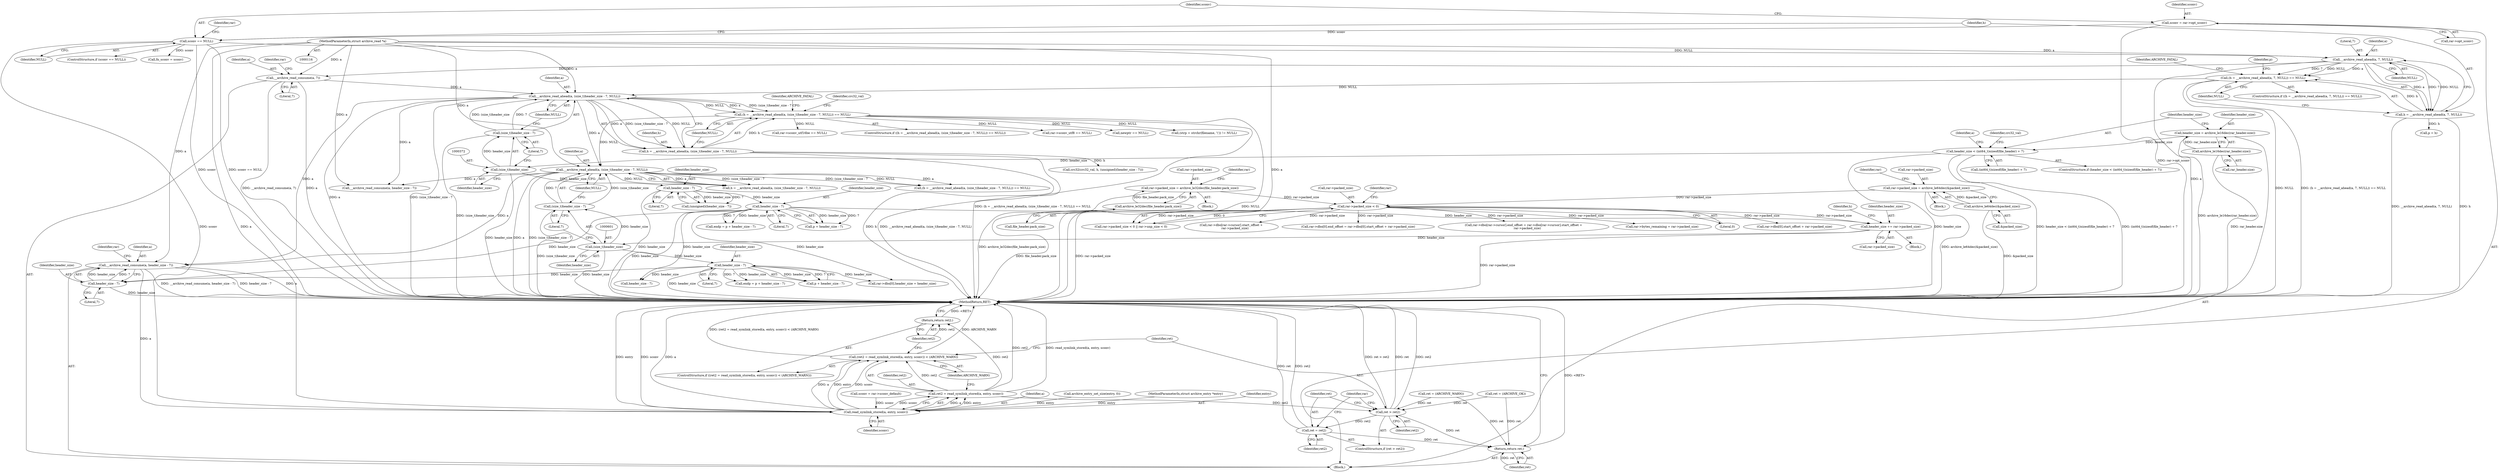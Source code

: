 digraph "0_libarchive_5562545b5562f6d12a4ef991fae158bf4ccf92b6@API" {
"1001392" [label="(Call,__archive_read_consume(a, header_size - 7))"];
"1000597" [label="(Call,__archive_read_ahead(a, (size_t)header_size - 7, NULL))"];
"1000368" [label="(Call,__archive_read_ahead(a, (size_t)header_size - 7, NULL))"];
"1000252" [label="(Call,__archive_read_consume(a, 7))"];
"1000191" [label="(Call,__archive_read_ahead(a, 7, NULL))"];
"1000117" [label="(MethodParameterIn,struct archive_read *a)"];
"1000158" [label="(Call,sconv == NULL)"];
"1000152" [label="(Call,sconv = rar->opt_sconv)"];
"1000370" [label="(Call,(size_t)header_size - 7)"];
"1000371" [label="(Call,(size_t)header_size)"];
"1000222" [label="(Call,header_size < (int64_t)sizeof(file_header) + 7)"];
"1000215" [label="(Call,header_size = archive_le16dec(rar_header.size))"];
"1000217" [label="(Call,archive_le16dec(rar_header.size))"];
"1000188" [label="(Call,(h = __archive_read_ahead(a, 7, NULL)) == NULL)"];
"1000189" [label="(Call,h = __archive_read_ahead(a, 7, NULL))"];
"1000599" [label="(Call,(size_t)header_size - 7)"];
"1000600" [label="(Call,(size_t)header_size)"];
"1000588" [label="(Call,header_size += rar->packed_size)"];
"1000548" [label="(Call,rar->packed_size < 0)"];
"1000530" [label="(Call,rar->packed_size = archive_le32dec(file_header.pack_size))"];
"1000534" [label="(Call,archive_le32dec(file_header.pack_size))"];
"1000514" [label="(Call,rar->packed_size = archive_le64dec(&packed_size))"];
"1000518" [label="(Call,archive_le64dec(&packed_size))"];
"1000415" [label="(Call,header_size - 7)"];
"1000386" [label="(Call,header_size - 7)"];
"1000365" [label="(Call,(h = __archive_read_ahead(a, (size_t)header_size - 7, NULL)) == NULL)"];
"1000366" [label="(Call,h = __archive_read_ahead(a, (size_t)header_size - 7, NULL))"];
"1001394" [label="(Call,header_size - 7)"];
"1000615" [label="(Call,header_size - 7)"];
"1001714" [label="(Call,read_symlink_stored(a, entry, sconv))"];
"1001711" [label="(Call,(ret2 = read_symlink_stored(a, entry, sconv)) < (ARCHIVE_WARN))"];
"1001712" [label="(Call,ret2 = read_symlink_stored(a, entry, sconv))"];
"1001719" [label="(Return,return ret2;)"];
"1001722" [label="(Call,ret > ret2)"];
"1001725" [label="(Call,ret = ret2)"];
"1001739" [label="(Return,return ret;)"];
"1001727" [label="(Identifier,ret2)"];
"1001101" [label="(Call,__archive_read_consume(a, header_size - 7))"];
"1000182" [label="(Call,sconv = rar->sconv_default)"];
"1000417" [label="(Literal,7)"];
"1000953" [label="(Call,rar->sconv_utf16be == NULL)"];
"1000369" [label="(Identifier,a)"];
"1000518" [label="(Call,archive_le64dec(&packed_size))"];
"1000416" [label="(Identifier,header_size)"];
"1000616" [label="(Identifier,header_size)"];
"1000364" [label="(ControlStructure,if ((h = __archive_read_ahead(a, (size_t)header_size - 7, NULL)) == NULL))"];
"1000600" [label="(Call,(size_t)header_size)"];
"1000194" [label="(Identifier,NULL)"];
"1001013" [label="(Call,rar->sconv_utf8 == NULL)"];
"1000197" [label="(Identifier,ARCHIVE_FATAL)"];
"1000216" [label="(Identifier,header_size)"];
"1000540" [label="(Identifier,rar)"];
"1000514" [label="(Call,rar->packed_size = archive_le64dec(&packed_size))"];
"1000671" [label="(Call,newptr == NULL)"];
"1000222" [label="(Call,header_size < (int64_t)sizeof(file_header) + 7)"];
"1000190" [label="(Identifier,h)"];
"1000152" [label="(Call,sconv = rar->opt_sconv)"];
"1000611" [label="(Call,endp = p + header_size - 7)"];
"1001216" [label="(Call,rar->dbo[rar->cursor].end_offset = rar->dbo[rar->cursor].start_offset +\n        rar->packed_size)"];
"1001731" [label="(Identifier,rar)"];
"1000193" [label="(Literal,7)"];
"1000188" [label="(Call,(h = __archive_read_ahead(a, 7, NULL)) == NULL)"];
"1000253" [label="(Identifier,a)"];
"1000165" [label="(Identifier,rar)"];
"1000519" [label="(Call,&packed_size)"];
"1000365" [label="(Call,(h = __archive_read_ahead(a, (size_t)header_size - 7, NULL)) == NULL)"];
"1000117" [label="(MethodParameterIn,struct archive_read *a)"];
"1000234" [label="(Identifier,a)"];
"1000371" [label="(Call,(size_t)header_size)"];
"1000217" [label="(Call,archive_le16dec(rar_header.size))"];
"1000381" [label="(Call,crc32(crc32_val, h, (unsigned)(header_size - 7)))"];
"1001690" [label="(Call,ret = (ARCHIVE_WARN))"];
"1001715" [label="(Identifier,a)"];
"1000529" [label="(Block,)"];
"1001064" [label="(Call,(strp = strchr(filename, '\\')) != NULL)"];
"1000195" [label="(Identifier,NULL)"];
"1000613" [label="(Call,p + header_size - 7)"];
"1000589" [label="(Identifier,header_size)"];
"1001394" [label="(Call,header_size - 7)"];
"1000199" [label="(Identifier,p)"];
"1000368" [label="(Call,__archive_read_ahead(a, (size_t)header_size - 7, NULL))"];
"1000159" [label="(Identifier,sconv)"];
"1000415" [label="(Call,header_size - 7)"];
"1000534" [label="(Call,archive_le32dec(file_header.pack_size))"];
"1001722" [label="(Call,ret > ret2)"];
"1000373" [label="(Identifier,header_size)"];
"1000568" [label="(Call,rar->bytes_remaining = rar->packed_size)"];
"1000158" [label="(Call,sconv == NULL)"];
"1000241" [label="(Identifier,crc32_val)"];
"1001740" [label="(Identifier,ret)"];
"1000189" [label="(Call,h = __archive_read_ahead(a, 7, NULL))"];
"1000530" [label="(Call,rar->packed_size = archive_le32dec(file_header.pack_size))"];
"1001720" [label="(Identifier,ret2)"];
"1000588" [label="(Call,header_size += rar->packed_size)"];
"1000160" [label="(Identifier,NULL)"];
"1000191" [label="(Call,__archive_read_ahead(a, 7, NULL))"];
"1001710" [label="(ControlStructure,if ((ret2 = read_symlink_stored(a, entry, sconv)) < (ARCHIVE_WARN)))"];
"1000579" [label="(Block,)"];
"1000388" [label="(Literal,7)"];
"1000120" [label="(Block,)"];
"1000375" [label="(Identifier,NULL)"];
"1000597" [label="(Call,__archive_read_ahead(a, (size_t)header_size - 7, NULL))"];
"1000617" [label="(Literal,7)"];
"1001717" [label="(Identifier,sconv)"];
"1000413" [label="(Call,p + header_size - 7)"];
"1000598" [label="(Identifier,a)"];
"1001103" [label="(Call,header_size - 7)"];
"1000548" [label="(Call,rar->packed_size < 0)"];
"1000221" [label="(ControlStructure,if (header_size < (int64_t)sizeof(file_header) + 7))"];
"1000376" [label="(Identifier,NULL)"];
"1000380" [label="(Identifier,crc32_val)"];
"1000531" [label="(Call,rar->packed_size)"];
"1000384" [label="(Call,(unsigned)(header_size - 7))"];
"1001396" [label="(Literal,7)"];
"1000387" [label="(Identifier,header_size)"];
"1001718" [label="(Identifier,ARCHIVE_WARN)"];
"1000523" [label="(Identifier,rar)"];
"1000552" [label="(Literal,0)"];
"1001711" [label="(Call,(ret2 = read_symlink_stored(a, entry, sconv)) < (ARCHIVE_WARN))"];
"1000223" [label="(Identifier,header_size)"];
"1000604" [label="(Identifier,NULL)"];
"1001418" [label="(Call,rar->dbo[0].start_offset + rar->packed_size)"];
"1001707" [label="(Call,archive_entry_set_size(entry, 0))"];
"1000252" [label="(Call,__archive_read_consume(a, 7))"];
"1001713" [label="(Identifier,ret2)"];
"1001401" [label="(Identifier,rar)"];
"1000547" [label="(Call,rar->packed_size < 0 || rar->unp_size < 0)"];
"1001739" [label="(Return,return ret;)"];
"1000215" [label="(Call,header_size = archive_le16dec(rar_header.size))"];
"1000602" [label="(Identifier,header_size)"];
"1000118" [label="(MethodParameterIn,struct archive_entry *entry)"];
"1001226" [label="(Call,rar->dbo[rar->cursor].start_offset +\n        rar->packed_size)"];
"1001410" [label="(Call,rar->dbo[0].end_offset = rar->dbo[0].start_offset + rar->packed_size)"];
"1000154" [label="(Call,rar->opt_sconv)"];
"1000157" [label="(ControlStructure,if (sconv == NULL))"];
"1000370" [label="(Call,(size_t)header_size - 7)"];
"1000139" [label="(Call,ret = (ARCHIVE_OK))"];
"1001297" [label="(Call,rar->dbo[0].header_size = header_size)"];
"1000615" [label="(Call,header_size - 7)"];
"1000549" [label="(Call,rar->packed_size)"];
"1000555" [label="(Identifier,rar)"];
"1001716" [label="(Identifier,entry)"];
"1001721" [label="(ControlStructure,if (ret > ret2))"];
"1000367" [label="(Identifier,h)"];
"1000192" [label="(Identifier,a)"];
"1001060" [label="(Call,fn_sconv = sconv)"];
"1001719" [label="(Return,return ret2;)"];
"1000594" [label="(Call,(h = __archive_read_ahead(a, (size_t)header_size - 7, NULL)) == NULL)"];
"1000378" [label="(Identifier,ARCHIVE_FATAL)"];
"1000599" [label="(Call,(size_t)header_size - 7)"];
"1001726" [label="(Identifier,ret)"];
"1000535" [label="(Call,file_header.pack_size)"];
"1001712" [label="(Call,ret2 = read_symlink_stored(a, entry, sconv))"];
"1000596" [label="(Identifier,h)"];
"1001741" [label="(MethodReturn,RET)"];
"1000259" [label="(Identifier,rar)"];
"1001724" [label="(Identifier,ret2)"];
"1000595" [label="(Call,h = __archive_read_ahead(a, (size_t)header_size - 7, NULL))"];
"1000483" [label="(Block,)"];
"1001393" [label="(Identifier,a)"];
"1000153" [label="(Identifier,sconv)"];
"1000224" [label="(Call,(int64_t)sizeof(file_header) + 7)"];
"1000515" [label="(Call,rar->packed_size)"];
"1000374" [label="(Literal,7)"];
"1000218" [label="(Call,rar_header.size)"];
"1000187" [label="(ControlStructure,if ((h = __archive_read_ahead(a, 7, NULL)) == NULL))"];
"1000254" [label="(Literal,7)"];
"1001392" [label="(Call,__archive_read_consume(a, header_size - 7))"];
"1001725" [label="(Call,ret = ret2)"];
"1001723" [label="(Identifier,ret)"];
"1001714" [label="(Call,read_symlink_stored(a, entry, sconv))"];
"1001395" [label="(Identifier,header_size)"];
"1000366" [label="(Call,h = __archive_read_ahead(a, (size_t)header_size - 7, NULL))"];
"1000411" [label="(Call,endp = p + header_size - 7)"];
"1000198" [label="(Call,p = h)"];
"1000386" [label="(Call,header_size - 7)"];
"1000590" [label="(Call,rar->packed_size)"];
"1000603" [label="(Literal,7)"];
"1001392" -> "1000120"  [label="AST: "];
"1001392" -> "1001394"  [label="CFG: "];
"1001393" -> "1001392"  [label="AST: "];
"1001394" -> "1001392"  [label="AST: "];
"1001401" -> "1001392"  [label="CFG: "];
"1001392" -> "1001741"  [label="DDG: a"];
"1001392" -> "1001741"  [label="DDG: __archive_read_consume(a, header_size - 7)"];
"1001392" -> "1001741"  [label="DDG: header_size - 7"];
"1000597" -> "1001392"  [label="DDG: a"];
"1000368" -> "1001392"  [label="DDG: a"];
"1000117" -> "1001392"  [label="DDG: a"];
"1001394" -> "1001392"  [label="DDG: header_size"];
"1001394" -> "1001392"  [label="DDG: 7"];
"1001392" -> "1001714"  [label="DDG: a"];
"1000597" -> "1000595"  [label="AST: "];
"1000597" -> "1000604"  [label="CFG: "];
"1000598" -> "1000597"  [label="AST: "];
"1000599" -> "1000597"  [label="AST: "];
"1000604" -> "1000597"  [label="AST: "];
"1000595" -> "1000597"  [label="CFG: "];
"1000597" -> "1001741"  [label="DDG: (size_t)header_size - 7"];
"1000597" -> "1001741"  [label="DDG: a"];
"1000597" -> "1000594"  [label="DDG: a"];
"1000597" -> "1000594"  [label="DDG: (size_t)header_size - 7"];
"1000597" -> "1000594"  [label="DDG: NULL"];
"1000597" -> "1000595"  [label="DDG: a"];
"1000597" -> "1000595"  [label="DDG: (size_t)header_size - 7"];
"1000597" -> "1000595"  [label="DDG: NULL"];
"1000368" -> "1000597"  [label="DDG: a"];
"1000117" -> "1000597"  [label="DDG: a"];
"1000599" -> "1000597"  [label="DDG: (size_t)header_size"];
"1000599" -> "1000597"  [label="DDG: 7"];
"1000365" -> "1000597"  [label="DDG: NULL"];
"1000597" -> "1001101"  [label="DDG: a"];
"1000368" -> "1000366"  [label="AST: "];
"1000368" -> "1000375"  [label="CFG: "];
"1000369" -> "1000368"  [label="AST: "];
"1000370" -> "1000368"  [label="AST: "];
"1000375" -> "1000368"  [label="AST: "];
"1000366" -> "1000368"  [label="CFG: "];
"1000368" -> "1001741"  [label="DDG: a"];
"1000368" -> "1001741"  [label="DDG: (size_t)header_size - 7"];
"1000368" -> "1000365"  [label="DDG: a"];
"1000368" -> "1000365"  [label="DDG: (size_t)header_size - 7"];
"1000368" -> "1000365"  [label="DDG: NULL"];
"1000368" -> "1000366"  [label="DDG: a"];
"1000368" -> "1000366"  [label="DDG: (size_t)header_size - 7"];
"1000368" -> "1000366"  [label="DDG: NULL"];
"1000252" -> "1000368"  [label="DDG: a"];
"1000117" -> "1000368"  [label="DDG: a"];
"1000370" -> "1000368"  [label="DDG: (size_t)header_size"];
"1000370" -> "1000368"  [label="DDG: 7"];
"1000188" -> "1000368"  [label="DDG: NULL"];
"1000368" -> "1001101"  [label="DDG: a"];
"1000252" -> "1000120"  [label="AST: "];
"1000252" -> "1000254"  [label="CFG: "];
"1000253" -> "1000252"  [label="AST: "];
"1000254" -> "1000252"  [label="AST: "];
"1000259" -> "1000252"  [label="CFG: "];
"1000252" -> "1001741"  [label="DDG: a"];
"1000252" -> "1001741"  [label="DDG: __archive_read_consume(a, 7)"];
"1000191" -> "1000252"  [label="DDG: a"];
"1000117" -> "1000252"  [label="DDG: a"];
"1000191" -> "1000189"  [label="AST: "];
"1000191" -> "1000194"  [label="CFG: "];
"1000192" -> "1000191"  [label="AST: "];
"1000193" -> "1000191"  [label="AST: "];
"1000194" -> "1000191"  [label="AST: "];
"1000189" -> "1000191"  [label="CFG: "];
"1000191" -> "1001741"  [label="DDG: a"];
"1000191" -> "1000188"  [label="DDG: a"];
"1000191" -> "1000188"  [label="DDG: 7"];
"1000191" -> "1000188"  [label="DDG: NULL"];
"1000191" -> "1000189"  [label="DDG: a"];
"1000191" -> "1000189"  [label="DDG: 7"];
"1000191" -> "1000189"  [label="DDG: NULL"];
"1000117" -> "1000191"  [label="DDG: a"];
"1000158" -> "1000191"  [label="DDG: NULL"];
"1000117" -> "1000116"  [label="AST: "];
"1000117" -> "1001741"  [label="DDG: a"];
"1000117" -> "1001101"  [label="DDG: a"];
"1000117" -> "1001714"  [label="DDG: a"];
"1000158" -> "1000157"  [label="AST: "];
"1000158" -> "1000160"  [label="CFG: "];
"1000159" -> "1000158"  [label="AST: "];
"1000160" -> "1000158"  [label="AST: "];
"1000165" -> "1000158"  [label="CFG: "];
"1000190" -> "1000158"  [label="CFG: "];
"1000158" -> "1001741"  [label="DDG: sconv"];
"1000158" -> "1001741"  [label="DDG: sconv == NULL"];
"1000152" -> "1000158"  [label="DDG: sconv"];
"1000158" -> "1001060"  [label="DDG: sconv"];
"1000158" -> "1001714"  [label="DDG: sconv"];
"1000152" -> "1000120"  [label="AST: "];
"1000152" -> "1000154"  [label="CFG: "];
"1000153" -> "1000152"  [label="AST: "];
"1000154" -> "1000152"  [label="AST: "];
"1000159" -> "1000152"  [label="CFG: "];
"1000152" -> "1001741"  [label="DDG: rar->opt_sconv"];
"1000370" -> "1000374"  [label="CFG: "];
"1000371" -> "1000370"  [label="AST: "];
"1000374" -> "1000370"  [label="AST: "];
"1000375" -> "1000370"  [label="CFG: "];
"1000370" -> "1001741"  [label="DDG: (size_t)header_size"];
"1000371" -> "1000370"  [label="DDG: header_size"];
"1000371" -> "1000373"  [label="CFG: "];
"1000372" -> "1000371"  [label="AST: "];
"1000373" -> "1000371"  [label="AST: "];
"1000374" -> "1000371"  [label="CFG: "];
"1000371" -> "1001741"  [label="DDG: header_size"];
"1000222" -> "1000371"  [label="DDG: header_size"];
"1000371" -> "1000386"  [label="DDG: header_size"];
"1000222" -> "1000221"  [label="AST: "];
"1000222" -> "1000224"  [label="CFG: "];
"1000223" -> "1000222"  [label="AST: "];
"1000224" -> "1000222"  [label="AST: "];
"1000234" -> "1000222"  [label="CFG: "];
"1000241" -> "1000222"  [label="CFG: "];
"1000222" -> "1001741"  [label="DDG: header_size"];
"1000222" -> "1001741"  [label="DDG: header_size < (int64_t)sizeof(file_header) + 7"];
"1000222" -> "1001741"  [label="DDG: (int64_t)sizeof(file_header) + 7"];
"1000215" -> "1000222"  [label="DDG: header_size"];
"1000215" -> "1000120"  [label="AST: "];
"1000215" -> "1000217"  [label="CFG: "];
"1000216" -> "1000215"  [label="AST: "];
"1000217" -> "1000215"  [label="AST: "];
"1000223" -> "1000215"  [label="CFG: "];
"1000215" -> "1001741"  [label="DDG: archive_le16dec(rar_header.size)"];
"1000217" -> "1000215"  [label="DDG: rar_header.size"];
"1000217" -> "1000218"  [label="CFG: "];
"1000218" -> "1000217"  [label="AST: "];
"1000217" -> "1001741"  [label="DDG: rar_header.size"];
"1000188" -> "1000187"  [label="AST: "];
"1000188" -> "1000195"  [label="CFG: "];
"1000189" -> "1000188"  [label="AST: "];
"1000195" -> "1000188"  [label="AST: "];
"1000197" -> "1000188"  [label="CFG: "];
"1000199" -> "1000188"  [label="CFG: "];
"1000188" -> "1001741"  [label="DDG: (h = __archive_read_ahead(a, 7, NULL)) == NULL"];
"1000188" -> "1001741"  [label="DDG: NULL"];
"1000189" -> "1000188"  [label="DDG: h"];
"1000190" -> "1000189"  [label="AST: "];
"1000195" -> "1000189"  [label="CFG: "];
"1000189" -> "1001741"  [label="DDG: h"];
"1000189" -> "1001741"  [label="DDG: __archive_read_ahead(a, 7, NULL)"];
"1000189" -> "1000198"  [label="DDG: h"];
"1000599" -> "1000603"  [label="CFG: "];
"1000600" -> "1000599"  [label="AST: "];
"1000603" -> "1000599"  [label="AST: "];
"1000604" -> "1000599"  [label="CFG: "];
"1000599" -> "1001741"  [label="DDG: (size_t)header_size"];
"1000600" -> "1000599"  [label="DDG: header_size"];
"1000600" -> "1000602"  [label="CFG: "];
"1000601" -> "1000600"  [label="AST: "];
"1000602" -> "1000600"  [label="AST: "];
"1000603" -> "1000600"  [label="CFG: "];
"1000600" -> "1001741"  [label="DDG: header_size"];
"1000588" -> "1000600"  [label="DDG: header_size"];
"1000600" -> "1000615"  [label="DDG: header_size"];
"1000588" -> "1000579"  [label="AST: "];
"1000588" -> "1000590"  [label="CFG: "];
"1000589" -> "1000588"  [label="AST: "];
"1000590" -> "1000588"  [label="AST: "];
"1000596" -> "1000588"  [label="CFG: "];
"1000588" -> "1001741"  [label="DDG: rar->packed_size"];
"1000548" -> "1000588"  [label="DDG: rar->packed_size"];
"1000415" -> "1000588"  [label="DDG: header_size"];
"1000548" -> "1000547"  [label="AST: "];
"1000548" -> "1000552"  [label="CFG: "];
"1000549" -> "1000548"  [label="AST: "];
"1000552" -> "1000548"  [label="AST: "];
"1000555" -> "1000548"  [label="CFG: "];
"1000547" -> "1000548"  [label="CFG: "];
"1000548" -> "1001741"  [label="DDG: rar->packed_size"];
"1000548" -> "1000547"  [label="DDG: rar->packed_size"];
"1000548" -> "1000547"  [label="DDG: 0"];
"1000530" -> "1000548"  [label="DDG: rar->packed_size"];
"1000514" -> "1000548"  [label="DDG: rar->packed_size"];
"1000548" -> "1000568"  [label="DDG: rar->packed_size"];
"1000548" -> "1001216"  [label="DDG: rar->packed_size"];
"1000548" -> "1001226"  [label="DDG: rar->packed_size"];
"1000548" -> "1001410"  [label="DDG: rar->packed_size"];
"1000548" -> "1001418"  [label="DDG: rar->packed_size"];
"1000530" -> "1000529"  [label="AST: "];
"1000530" -> "1000534"  [label="CFG: "];
"1000531" -> "1000530"  [label="AST: "];
"1000534" -> "1000530"  [label="AST: "];
"1000540" -> "1000530"  [label="CFG: "];
"1000530" -> "1001741"  [label="DDG: archive_le32dec(file_header.pack_size)"];
"1000534" -> "1000530"  [label="DDG: file_header.pack_size"];
"1000534" -> "1000535"  [label="CFG: "];
"1000535" -> "1000534"  [label="AST: "];
"1000534" -> "1001741"  [label="DDG: file_header.pack_size"];
"1000514" -> "1000483"  [label="AST: "];
"1000514" -> "1000518"  [label="CFG: "];
"1000515" -> "1000514"  [label="AST: "];
"1000518" -> "1000514"  [label="AST: "];
"1000523" -> "1000514"  [label="CFG: "];
"1000514" -> "1001741"  [label="DDG: archive_le64dec(&packed_size)"];
"1000518" -> "1000514"  [label="DDG: &packed_size"];
"1000518" -> "1000519"  [label="CFG: "];
"1000519" -> "1000518"  [label="AST: "];
"1000518" -> "1001741"  [label="DDG: &packed_size"];
"1000415" -> "1000413"  [label="AST: "];
"1000415" -> "1000417"  [label="CFG: "];
"1000416" -> "1000415"  [label="AST: "];
"1000417" -> "1000415"  [label="AST: "];
"1000413" -> "1000415"  [label="CFG: "];
"1000415" -> "1001741"  [label="DDG: header_size"];
"1000415" -> "1000411"  [label="DDG: header_size"];
"1000415" -> "1000411"  [label="DDG: 7"];
"1000415" -> "1000413"  [label="DDG: header_size"];
"1000415" -> "1000413"  [label="DDG: 7"];
"1000386" -> "1000415"  [label="DDG: header_size"];
"1000415" -> "1001103"  [label="DDG: header_size"];
"1000415" -> "1001297"  [label="DDG: header_size"];
"1000415" -> "1001394"  [label="DDG: header_size"];
"1000386" -> "1000384"  [label="AST: "];
"1000386" -> "1000388"  [label="CFG: "];
"1000387" -> "1000386"  [label="AST: "];
"1000388" -> "1000386"  [label="AST: "];
"1000384" -> "1000386"  [label="CFG: "];
"1000386" -> "1001741"  [label="DDG: header_size"];
"1000386" -> "1000384"  [label="DDG: header_size"];
"1000386" -> "1000384"  [label="DDG: 7"];
"1000365" -> "1000364"  [label="AST: "];
"1000365" -> "1000376"  [label="CFG: "];
"1000366" -> "1000365"  [label="AST: "];
"1000376" -> "1000365"  [label="AST: "];
"1000378" -> "1000365"  [label="CFG: "];
"1000380" -> "1000365"  [label="CFG: "];
"1000365" -> "1001741"  [label="DDG: (h = __archive_read_ahead(a, (size_t)header_size - 7, NULL)) == NULL"];
"1000365" -> "1001741"  [label="DDG: NULL"];
"1000366" -> "1000365"  [label="DDG: h"];
"1000365" -> "1000671"  [label="DDG: NULL"];
"1000365" -> "1000953"  [label="DDG: NULL"];
"1000365" -> "1001013"  [label="DDG: NULL"];
"1000365" -> "1001064"  [label="DDG: NULL"];
"1000367" -> "1000366"  [label="AST: "];
"1000376" -> "1000366"  [label="CFG: "];
"1000366" -> "1001741"  [label="DDG: __archive_read_ahead(a, (size_t)header_size - 7, NULL)"];
"1000366" -> "1001741"  [label="DDG: h"];
"1000366" -> "1000381"  [label="DDG: h"];
"1001394" -> "1001396"  [label="CFG: "];
"1001395" -> "1001394"  [label="AST: "];
"1001396" -> "1001394"  [label="AST: "];
"1001394" -> "1001741"  [label="DDG: header_size"];
"1000615" -> "1001394"  [label="DDG: header_size"];
"1000615" -> "1000613"  [label="AST: "];
"1000615" -> "1000617"  [label="CFG: "];
"1000616" -> "1000615"  [label="AST: "];
"1000617" -> "1000615"  [label="AST: "];
"1000613" -> "1000615"  [label="CFG: "];
"1000615" -> "1001741"  [label="DDG: header_size"];
"1000615" -> "1000611"  [label="DDG: header_size"];
"1000615" -> "1000611"  [label="DDG: 7"];
"1000615" -> "1000613"  [label="DDG: header_size"];
"1000615" -> "1000613"  [label="DDG: 7"];
"1000615" -> "1001103"  [label="DDG: header_size"];
"1000615" -> "1001297"  [label="DDG: header_size"];
"1001714" -> "1001712"  [label="AST: "];
"1001714" -> "1001717"  [label="CFG: "];
"1001715" -> "1001714"  [label="AST: "];
"1001716" -> "1001714"  [label="AST: "];
"1001717" -> "1001714"  [label="AST: "];
"1001712" -> "1001714"  [label="CFG: "];
"1001714" -> "1001741"  [label="DDG: entry"];
"1001714" -> "1001741"  [label="DDG: sconv"];
"1001714" -> "1001741"  [label="DDG: a"];
"1001714" -> "1001711"  [label="DDG: a"];
"1001714" -> "1001711"  [label="DDG: entry"];
"1001714" -> "1001711"  [label="DDG: sconv"];
"1001714" -> "1001712"  [label="DDG: a"];
"1001714" -> "1001712"  [label="DDG: entry"];
"1001714" -> "1001712"  [label="DDG: sconv"];
"1001707" -> "1001714"  [label="DDG: entry"];
"1000118" -> "1001714"  [label="DDG: entry"];
"1000182" -> "1001714"  [label="DDG: sconv"];
"1001711" -> "1001710"  [label="AST: "];
"1001711" -> "1001718"  [label="CFG: "];
"1001712" -> "1001711"  [label="AST: "];
"1001718" -> "1001711"  [label="AST: "];
"1001720" -> "1001711"  [label="CFG: "];
"1001723" -> "1001711"  [label="CFG: "];
"1001711" -> "1001741"  [label="DDG: ARCHIVE_WARN"];
"1001711" -> "1001741"  [label="DDG: (ret2 = read_symlink_stored(a, entry, sconv)) < (ARCHIVE_WARN)"];
"1001712" -> "1001711"  [label="DDG: ret2"];
"1001713" -> "1001712"  [label="AST: "];
"1001718" -> "1001712"  [label="CFG: "];
"1001712" -> "1001741"  [label="DDG: ret2"];
"1001712" -> "1001741"  [label="DDG: read_symlink_stored(a, entry, sconv)"];
"1001712" -> "1001719"  [label="DDG: ret2"];
"1001712" -> "1001722"  [label="DDG: ret2"];
"1001719" -> "1001710"  [label="AST: "];
"1001719" -> "1001720"  [label="CFG: "];
"1001720" -> "1001719"  [label="AST: "];
"1001741" -> "1001719"  [label="CFG: "];
"1001719" -> "1001741"  [label="DDG: <RET>"];
"1001720" -> "1001719"  [label="DDG: ret2"];
"1001722" -> "1001721"  [label="AST: "];
"1001722" -> "1001724"  [label="CFG: "];
"1001723" -> "1001722"  [label="AST: "];
"1001724" -> "1001722"  [label="AST: "];
"1001726" -> "1001722"  [label="CFG: "];
"1001731" -> "1001722"  [label="CFG: "];
"1001722" -> "1001741"  [label="DDG: ret2"];
"1001722" -> "1001741"  [label="DDG: ret > ret2"];
"1001722" -> "1001741"  [label="DDG: ret"];
"1001690" -> "1001722"  [label="DDG: ret"];
"1000139" -> "1001722"  [label="DDG: ret"];
"1001722" -> "1001725"  [label="DDG: ret2"];
"1001722" -> "1001739"  [label="DDG: ret"];
"1001725" -> "1001721"  [label="AST: "];
"1001725" -> "1001727"  [label="CFG: "];
"1001726" -> "1001725"  [label="AST: "];
"1001727" -> "1001725"  [label="AST: "];
"1001731" -> "1001725"  [label="CFG: "];
"1001725" -> "1001741"  [label="DDG: ret"];
"1001725" -> "1001741"  [label="DDG: ret2"];
"1001725" -> "1001739"  [label="DDG: ret"];
"1001739" -> "1000120"  [label="AST: "];
"1001739" -> "1001740"  [label="CFG: "];
"1001740" -> "1001739"  [label="AST: "];
"1001741" -> "1001739"  [label="CFG: "];
"1001739" -> "1001741"  [label="DDG: <RET>"];
"1001740" -> "1001739"  [label="DDG: ret"];
"1000139" -> "1001739"  [label="DDG: ret"];
"1001690" -> "1001739"  [label="DDG: ret"];
}
